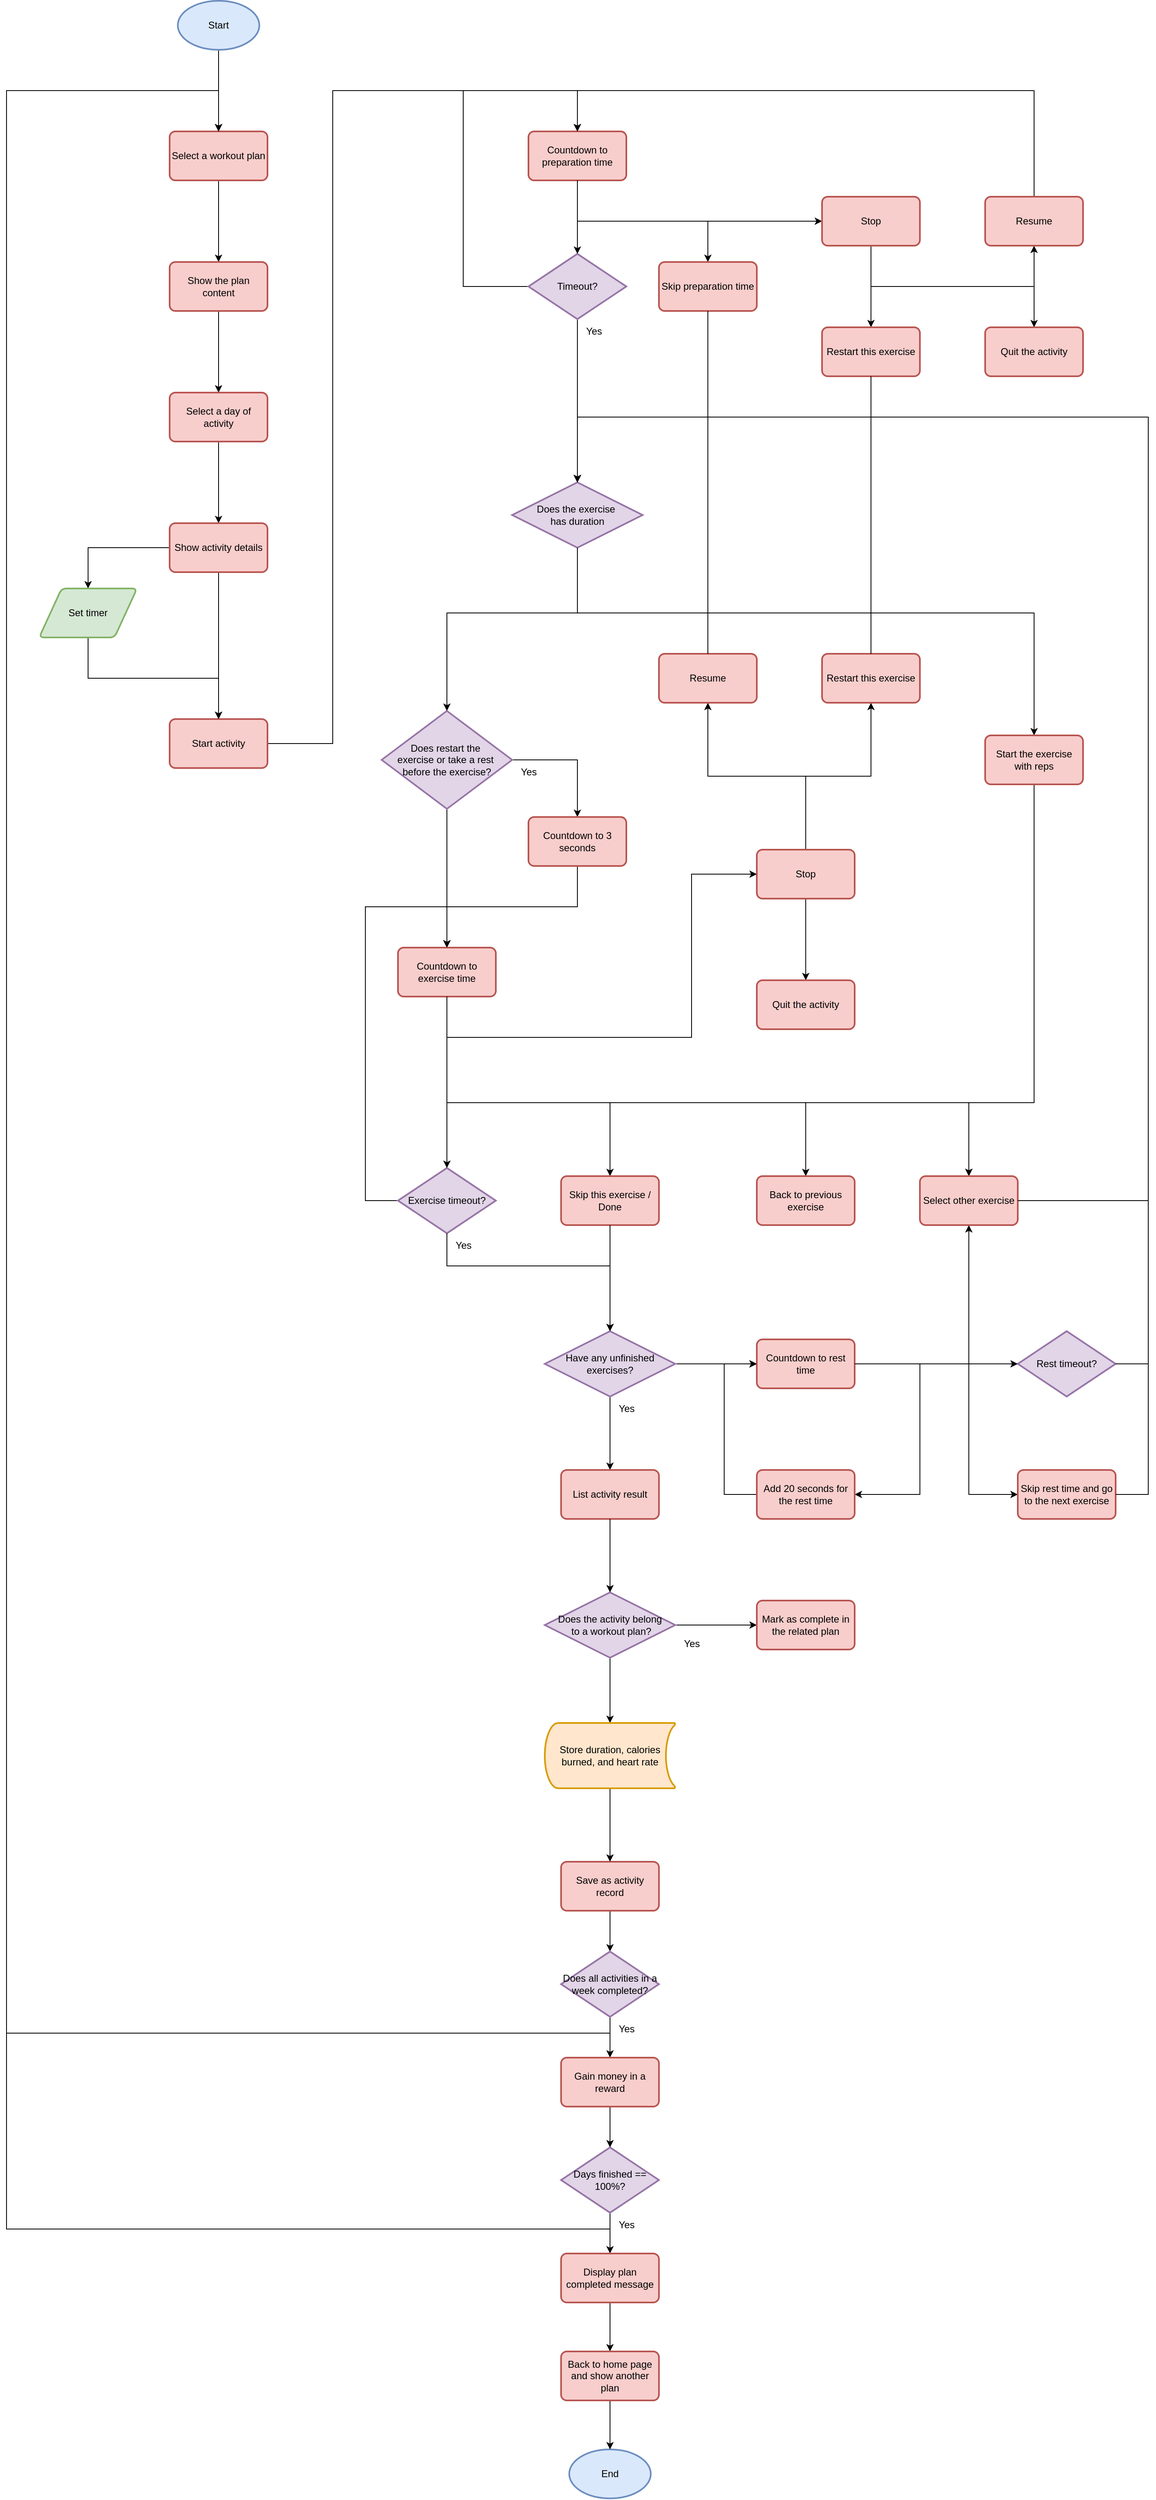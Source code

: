 <mxfile version="26.0.11">
  <diagram id="C5RBs43oDa-KdzZeNtuy" name="Page-1">
    <mxGraphModel dx="4849" dy="1514" grid="1" gridSize="10" guides="1" tooltips="1" connect="1" arrows="1" fold="1" page="0" pageScale="1" pageWidth="827" pageHeight="1169" math="0" shadow="0">
      <root>
        <mxCell id="WIyWlLk6GJQsqaUBKTNV-0" />
        <mxCell id="WIyWlLk6GJQsqaUBKTNV-1" parent="WIyWlLk6GJQsqaUBKTNV-0" />
        <mxCell id="zh9bbnJRR9H2DDXEDnUe-57" style="edgeStyle=orthogonalEdgeStyle;rounded=0;orthogonalLoop=1;jettySize=auto;html=1;entryX=0.5;entryY=0;entryDx=0;entryDy=0;" parent="WIyWlLk6GJQsqaUBKTNV-1" source="zh9bbnJRR9H2DDXEDnUe-1" target="zh9bbnJRR9H2DDXEDnUe-6" edge="1">
          <mxGeometry relative="1" as="geometry" />
        </mxCell>
        <mxCell id="zh9bbnJRR9H2DDXEDnUe-1" value="Start" style="strokeWidth=2;html=1;shape=mxgraph.flowchart.start_1;whiteSpace=wrap;fillColor=#dae8fc;strokeColor=#6c8ebf;" parent="WIyWlLk6GJQsqaUBKTNV-1" vertex="1">
          <mxGeometry x="-2270" y="-310" width="100" height="60" as="geometry" />
        </mxCell>
        <mxCell id="zh9bbnJRR9H2DDXEDnUe-58" style="edgeStyle=orthogonalEdgeStyle;rounded=0;orthogonalLoop=1;jettySize=auto;html=1;entryX=0.5;entryY=0;entryDx=0;entryDy=0;" parent="WIyWlLk6GJQsqaUBKTNV-1" source="zh9bbnJRR9H2DDXEDnUe-6" target="zh9bbnJRR9H2DDXEDnUe-7" edge="1">
          <mxGeometry relative="1" as="geometry" />
        </mxCell>
        <mxCell id="zh9bbnJRR9H2DDXEDnUe-6" value="Select a workout plan" style="rounded=1;whiteSpace=wrap;html=1;absoluteArcSize=1;arcSize=14;strokeWidth=2;fillColor=#f8cecc;strokeColor=#b85450;" parent="WIyWlLk6GJQsqaUBKTNV-1" vertex="1">
          <mxGeometry x="-2280" y="-150" width="120" height="60" as="geometry" />
        </mxCell>
        <mxCell id="zh9bbnJRR9H2DDXEDnUe-59" style="edgeStyle=orthogonalEdgeStyle;rounded=0;orthogonalLoop=1;jettySize=auto;html=1;entryX=0.5;entryY=0;entryDx=0;entryDy=0;" parent="WIyWlLk6GJQsqaUBKTNV-1" source="zh9bbnJRR9H2DDXEDnUe-7" target="zh9bbnJRR9H2DDXEDnUe-8" edge="1">
          <mxGeometry relative="1" as="geometry" />
        </mxCell>
        <mxCell id="zh9bbnJRR9H2DDXEDnUe-7" value="Show the plan content" style="rounded=1;whiteSpace=wrap;html=1;absoluteArcSize=1;arcSize=14;strokeWidth=2;fillColor=#f8cecc;strokeColor=#b85450;" parent="WIyWlLk6GJQsqaUBKTNV-1" vertex="1">
          <mxGeometry x="-2280" y="10" width="120" height="60" as="geometry" />
        </mxCell>
        <mxCell id="zh9bbnJRR9H2DDXEDnUe-60" style="edgeStyle=orthogonalEdgeStyle;rounded=0;orthogonalLoop=1;jettySize=auto;html=1;entryX=0.5;entryY=0;entryDx=0;entryDy=0;" parent="WIyWlLk6GJQsqaUBKTNV-1" source="zh9bbnJRR9H2DDXEDnUe-8" target="zh9bbnJRR9H2DDXEDnUe-12" edge="1">
          <mxGeometry relative="1" as="geometry" />
        </mxCell>
        <mxCell id="zh9bbnJRR9H2DDXEDnUe-8" value="Select a day of activity" style="rounded=1;whiteSpace=wrap;html=1;absoluteArcSize=1;arcSize=14;strokeWidth=2;fillColor=#f8cecc;strokeColor=#b85450;" parent="WIyWlLk6GJQsqaUBKTNV-1" vertex="1">
          <mxGeometry x="-2280" y="170" width="120" height="60" as="geometry" />
        </mxCell>
        <mxCell id="zh9bbnJRR9H2DDXEDnUe-63" style="edgeStyle=orthogonalEdgeStyle;rounded=0;orthogonalLoop=1;jettySize=auto;html=1;entryX=0.5;entryY=0;entryDx=0;entryDy=0;" parent="WIyWlLk6GJQsqaUBKTNV-1" source="zh9bbnJRR9H2DDXEDnUe-12" target="zh9bbnJRR9H2DDXEDnUe-15" edge="1">
          <mxGeometry relative="1" as="geometry" />
        </mxCell>
        <mxCell id="zh9bbnJRR9H2DDXEDnUe-64" style="edgeStyle=orthogonalEdgeStyle;rounded=0;orthogonalLoop=1;jettySize=auto;html=1;entryX=0.5;entryY=0;entryDx=0;entryDy=0;" parent="WIyWlLk6GJQsqaUBKTNV-1" source="zh9bbnJRR9H2DDXEDnUe-12" target="zh9bbnJRR9H2DDXEDnUe-17" edge="1">
          <mxGeometry relative="1" as="geometry" />
        </mxCell>
        <mxCell id="zh9bbnJRR9H2DDXEDnUe-12" value="Show activity details" style="rounded=1;whiteSpace=wrap;html=1;absoluteArcSize=1;arcSize=14;strokeWidth=2;fillColor=#f8cecc;strokeColor=#b85450;" parent="WIyWlLk6GJQsqaUBKTNV-1" vertex="1">
          <mxGeometry x="-2280" y="330" width="120" height="60" as="geometry" />
        </mxCell>
        <mxCell id="zh9bbnJRR9H2DDXEDnUe-125" style="edgeStyle=orthogonalEdgeStyle;rounded=0;orthogonalLoop=1;jettySize=auto;html=1;entryX=0.5;entryY=0;entryDx=0;entryDy=0;" parent="WIyWlLk6GJQsqaUBKTNV-1" source="zh9bbnJRR9H2DDXEDnUe-15" target="zh9bbnJRR9H2DDXEDnUe-16" edge="1">
          <mxGeometry relative="1" as="geometry">
            <Array as="points">
              <mxPoint x="-2080" y="600" />
              <mxPoint x="-2080" y="-200" />
              <mxPoint x="-1780" y="-200" />
            </Array>
          </mxGeometry>
        </mxCell>
        <mxCell id="zh9bbnJRR9H2DDXEDnUe-15" value="Start activity" style="rounded=1;whiteSpace=wrap;html=1;absoluteArcSize=1;arcSize=14;strokeWidth=2;fillColor=#f8cecc;strokeColor=#b85450;" parent="WIyWlLk6GJQsqaUBKTNV-1" vertex="1">
          <mxGeometry x="-2280" y="570" width="120" height="60" as="geometry" />
        </mxCell>
        <mxCell id="zh9bbnJRR9H2DDXEDnUe-50" style="edgeStyle=orthogonalEdgeStyle;rounded=0;orthogonalLoop=1;jettySize=auto;html=1;entryX=0.5;entryY=0;entryDx=0;entryDy=0;" parent="WIyWlLk6GJQsqaUBKTNV-1" source="zh9bbnJRR9H2DDXEDnUe-16" target="zh9bbnJRR9H2DDXEDnUe-21" edge="1">
          <mxGeometry relative="1" as="geometry">
            <Array as="points">
              <mxPoint x="-1780" y="-40" />
              <mxPoint x="-1620" y="-40" />
            </Array>
          </mxGeometry>
        </mxCell>
        <mxCell id="zh9bbnJRR9H2DDXEDnUe-119" style="edgeStyle=orthogonalEdgeStyle;rounded=0;orthogonalLoop=1;jettySize=auto;html=1;entryX=0;entryY=0.5;entryDx=0;entryDy=0;" parent="WIyWlLk6GJQsqaUBKTNV-1" source="zh9bbnJRR9H2DDXEDnUe-16" target="zh9bbnJRR9H2DDXEDnUe-115" edge="1">
          <mxGeometry relative="1" as="geometry">
            <Array as="points">
              <mxPoint x="-1780" y="-40" />
            </Array>
          </mxGeometry>
        </mxCell>
        <mxCell id="zh9bbnJRR9H2DDXEDnUe-16" value="Countdown to preparation time" style="rounded=1;whiteSpace=wrap;html=1;absoluteArcSize=1;arcSize=14;strokeWidth=2;fillColor=#f8cecc;strokeColor=#b85450;" parent="WIyWlLk6GJQsqaUBKTNV-1" vertex="1">
          <mxGeometry x="-1840" y="-150" width="120" height="60" as="geometry" />
        </mxCell>
        <mxCell id="zh9bbnJRR9H2DDXEDnUe-66" style="edgeStyle=orthogonalEdgeStyle;rounded=0;orthogonalLoop=1;jettySize=auto;html=1;entryX=0.5;entryY=0;entryDx=0;entryDy=0;" parent="WIyWlLk6GJQsqaUBKTNV-1" source="zh9bbnJRR9H2DDXEDnUe-17" target="zh9bbnJRR9H2DDXEDnUe-15" edge="1">
          <mxGeometry relative="1" as="geometry">
            <Array as="points">
              <mxPoint x="-2380" y="520" />
              <mxPoint x="-2220" y="520" />
            </Array>
          </mxGeometry>
        </mxCell>
        <mxCell id="zh9bbnJRR9H2DDXEDnUe-17" value="Set timer" style="shape=parallelogram;html=1;strokeWidth=2;perimeter=parallelogramPerimeter;whiteSpace=wrap;rounded=1;arcSize=12;size=0.23;fillColor=#d5e8d4;strokeColor=#82b366;" parent="WIyWlLk6GJQsqaUBKTNV-1" vertex="1">
          <mxGeometry x="-2440" y="410" width="120" height="60" as="geometry" />
        </mxCell>
        <mxCell id="zh9bbnJRR9H2DDXEDnUe-51" style="edgeStyle=orthogonalEdgeStyle;rounded=0;orthogonalLoop=1;jettySize=auto;html=1;entryX=0.5;entryY=0;entryDx=0;entryDy=0;entryPerimeter=0;" parent="WIyWlLk6GJQsqaUBKTNV-1" source="zh9bbnJRR9H2DDXEDnUe-18" target="zh9bbnJRR9H2DDXEDnUe-27" edge="1">
          <mxGeometry relative="1" as="geometry">
            <mxPoint x="-1780" y="170" as="targetPoint" />
          </mxGeometry>
        </mxCell>
        <mxCell id="zh9bbnJRR9H2DDXEDnUe-53" style="edgeStyle=orthogonalEdgeStyle;rounded=0;orthogonalLoop=1;jettySize=auto;html=1;entryX=0.5;entryY=0;entryDx=0;entryDy=0;" parent="WIyWlLk6GJQsqaUBKTNV-1" source="zh9bbnJRR9H2DDXEDnUe-18" target="zh9bbnJRR9H2DDXEDnUe-16" edge="1">
          <mxGeometry relative="1" as="geometry">
            <Array as="points">
              <mxPoint x="-1920" y="40" />
              <mxPoint x="-1920" y="-200" />
              <mxPoint x="-1780" y="-200" />
            </Array>
          </mxGeometry>
        </mxCell>
        <mxCell id="zh9bbnJRR9H2DDXEDnUe-18" value="Timeout?" style="strokeWidth=2;html=1;shape=mxgraph.flowchart.decision;whiteSpace=wrap;fillColor=#e1d5e7;strokeColor=#9673a6;" parent="WIyWlLk6GJQsqaUBKTNV-1" vertex="1">
          <mxGeometry x="-1840" width="120" height="80" as="geometry" />
        </mxCell>
        <mxCell id="zh9bbnJRR9H2DDXEDnUe-21" value="Skip preparation time" style="rounded=1;whiteSpace=wrap;html=1;absoluteArcSize=1;arcSize=14;strokeWidth=2;fillColor=#f8cecc;strokeColor=#b85450;" parent="WIyWlLk6GJQsqaUBKTNV-1" vertex="1">
          <mxGeometry x="-1680" y="10" width="120" height="60" as="geometry" />
        </mxCell>
        <mxCell id="zh9bbnJRR9H2DDXEDnUe-81" style="edgeStyle=orthogonalEdgeStyle;rounded=0;orthogonalLoop=1;jettySize=auto;html=1;entryX=0.5;entryY=0;entryDx=0;entryDy=0;" parent="WIyWlLk6GJQsqaUBKTNV-1" source="zh9bbnJRR9H2DDXEDnUe-23" target="zh9bbnJRR9H2DDXEDnUe-26" edge="1">
          <mxGeometry relative="1" as="geometry" />
        </mxCell>
        <mxCell id="zh9bbnJRR9H2DDXEDnUe-84" style="edgeStyle=orthogonalEdgeStyle;rounded=0;orthogonalLoop=1;jettySize=auto;html=1;entryX=0.5;entryY=1;entryDx=0;entryDy=0;" parent="WIyWlLk6GJQsqaUBKTNV-1" source="zh9bbnJRR9H2DDXEDnUe-23" target="zh9bbnJRR9H2DDXEDnUe-24" edge="1">
          <mxGeometry relative="1" as="geometry" />
        </mxCell>
        <mxCell id="zh9bbnJRR9H2DDXEDnUe-85" style="edgeStyle=orthogonalEdgeStyle;rounded=0;orthogonalLoop=1;jettySize=auto;html=1;entryX=0.5;entryY=1;entryDx=0;entryDy=0;" parent="WIyWlLk6GJQsqaUBKTNV-1" source="zh9bbnJRR9H2DDXEDnUe-23" target="zh9bbnJRR9H2DDXEDnUe-25" edge="1">
          <mxGeometry relative="1" as="geometry" />
        </mxCell>
        <mxCell id="zh9bbnJRR9H2DDXEDnUe-23" value="Stop" style="rounded=1;whiteSpace=wrap;html=1;absoluteArcSize=1;arcSize=14;strokeWidth=2;fillColor=#f8cecc;strokeColor=#b85450;" parent="WIyWlLk6GJQsqaUBKTNV-1" vertex="1">
          <mxGeometry x="-1560" y="730" width="120" height="60" as="geometry" />
        </mxCell>
        <mxCell id="zh9bbnJRR9H2DDXEDnUe-24" value="Resume" style="rounded=1;whiteSpace=wrap;html=1;absoluteArcSize=1;arcSize=14;strokeWidth=2;fillColor=#f8cecc;strokeColor=#b85450;" parent="WIyWlLk6GJQsqaUBKTNV-1" vertex="1">
          <mxGeometry x="-1680" y="490" width="120" height="60" as="geometry" />
        </mxCell>
        <mxCell id="zh9bbnJRR9H2DDXEDnUe-25" value="Restart this exercise" style="rounded=1;whiteSpace=wrap;html=1;absoluteArcSize=1;arcSize=14;strokeWidth=2;fillColor=#f8cecc;strokeColor=#b85450;" parent="WIyWlLk6GJQsqaUBKTNV-1" vertex="1">
          <mxGeometry x="-1480" y="490" width="120" height="60" as="geometry" />
        </mxCell>
        <mxCell id="zh9bbnJRR9H2DDXEDnUe-26" value="Quit the activity" style="rounded=1;whiteSpace=wrap;html=1;absoluteArcSize=1;arcSize=14;strokeWidth=2;fillColor=#f8cecc;strokeColor=#b85450;" parent="WIyWlLk6GJQsqaUBKTNV-1" vertex="1">
          <mxGeometry x="-1560" y="890" width="120" height="60" as="geometry" />
        </mxCell>
        <mxCell id="zh9bbnJRR9H2DDXEDnUe-86" style="edgeStyle=orthogonalEdgeStyle;rounded=0;orthogonalLoop=1;jettySize=auto;html=1;entryX=0.5;entryY=0;entryDx=0;entryDy=0;" parent="WIyWlLk6GJQsqaUBKTNV-1" source="zh9bbnJRR9H2DDXEDnUe-27" target="zh9bbnJRR9H2DDXEDnUe-48" edge="1">
          <mxGeometry relative="1" as="geometry">
            <Array as="points">
              <mxPoint x="-1780" y="440" />
              <mxPoint x="-1220" y="440" />
            </Array>
          </mxGeometry>
        </mxCell>
        <mxCell id="zh9bbnJRR9H2DDXEDnUe-27" value="Does the exercise&amp;nbsp;&lt;div&gt;has duration&lt;/div&gt;" style="strokeWidth=2;html=1;shape=mxgraph.flowchart.decision;whiteSpace=wrap;fillColor=#e1d5e7;strokeColor=#9673a6;" parent="WIyWlLk6GJQsqaUBKTNV-1" vertex="1">
          <mxGeometry x="-1860" y="280" width="160" height="80" as="geometry" />
        </mxCell>
        <mxCell id="zh9bbnJRR9H2DDXEDnUe-69" style="edgeStyle=orthogonalEdgeStyle;rounded=0;orthogonalLoop=1;jettySize=auto;html=1;entryX=0.5;entryY=0;entryDx=0;entryDy=0;" parent="WIyWlLk6GJQsqaUBKTNV-1" source="zh9bbnJRR9H2DDXEDnUe-29" target="zh9bbnJRR9H2DDXEDnUe-30" edge="1">
          <mxGeometry relative="1" as="geometry" />
        </mxCell>
        <mxCell id="zh9bbnJRR9H2DDXEDnUe-71" style="edgeStyle=orthogonalEdgeStyle;rounded=0;orthogonalLoop=1;jettySize=auto;html=1;entryX=0.5;entryY=0;entryDx=0;entryDy=0;" parent="WIyWlLk6GJQsqaUBKTNV-1" source="zh9bbnJRR9H2DDXEDnUe-29" target="zh9bbnJRR9H2DDXEDnUe-31" edge="1">
          <mxGeometry relative="1" as="geometry" />
        </mxCell>
        <mxCell id="zh9bbnJRR9H2DDXEDnUe-29" value="Does restart the&amp;nbsp;&lt;div&gt;exercise&amp;nbsp;&lt;span style=&quot;background-color: initial;&quot;&gt;or take a rest&amp;nbsp;&lt;/span&gt;&lt;div&gt;&lt;div&gt;before&amp;nbsp;&lt;span style=&quot;background-color: initial;&quot;&gt;the exercise?&lt;/span&gt;&lt;/div&gt;&lt;/div&gt;&lt;/div&gt;" style="strokeWidth=2;html=1;shape=mxgraph.flowchart.decision;whiteSpace=wrap;fillColor=#e1d5e7;strokeColor=#9673a6;" parent="WIyWlLk6GJQsqaUBKTNV-1" vertex="1">
          <mxGeometry x="-2020" y="560" width="160" height="120" as="geometry" />
        </mxCell>
        <mxCell id="zh9bbnJRR9H2DDXEDnUe-70" style="edgeStyle=orthogonalEdgeStyle;rounded=0;orthogonalLoop=1;jettySize=auto;html=1;entryX=0.5;entryY=0;entryDx=0;entryDy=0;" parent="WIyWlLk6GJQsqaUBKTNV-1" source="zh9bbnJRR9H2DDXEDnUe-30" target="zh9bbnJRR9H2DDXEDnUe-31" edge="1">
          <mxGeometry relative="1" as="geometry">
            <Array as="points">
              <mxPoint x="-1780" y="800" />
              <mxPoint x="-1940" y="800" />
            </Array>
          </mxGeometry>
        </mxCell>
        <mxCell id="zh9bbnJRR9H2DDXEDnUe-30" value="Countdown to 3 seconds" style="rounded=1;whiteSpace=wrap;html=1;absoluteArcSize=1;arcSize=14;strokeWidth=2;fillColor=#f8cecc;strokeColor=#b85450;" parent="WIyWlLk6GJQsqaUBKTNV-1" vertex="1">
          <mxGeometry x="-1840" y="690" width="120" height="60" as="geometry" />
        </mxCell>
        <mxCell id="zh9bbnJRR9H2DDXEDnUe-74" style="edgeStyle=orthogonalEdgeStyle;rounded=0;orthogonalLoop=1;jettySize=auto;html=1;entryX=0.5;entryY=0;entryDx=0;entryDy=0;" parent="WIyWlLk6GJQsqaUBKTNV-1" source="zh9bbnJRR9H2DDXEDnUe-31" target="zh9bbnJRR9H2DDXEDnUe-34" edge="1">
          <mxGeometry relative="1" as="geometry">
            <Array as="points">
              <mxPoint x="-1940" y="1040" />
              <mxPoint x="-1740" y="1040" />
            </Array>
          </mxGeometry>
        </mxCell>
        <mxCell id="zh9bbnJRR9H2DDXEDnUe-75" style="edgeStyle=orthogonalEdgeStyle;rounded=0;orthogonalLoop=1;jettySize=auto;html=1;entryX=0.5;entryY=0;entryDx=0;entryDy=0;" parent="WIyWlLk6GJQsqaUBKTNV-1" source="zh9bbnJRR9H2DDXEDnUe-31" target="zh9bbnJRR9H2DDXEDnUe-35" edge="1">
          <mxGeometry relative="1" as="geometry">
            <Array as="points">
              <mxPoint x="-1940" y="1040" />
              <mxPoint x="-1500" y="1040" />
            </Array>
          </mxGeometry>
        </mxCell>
        <mxCell id="zh9bbnJRR9H2DDXEDnUe-80" style="edgeStyle=orthogonalEdgeStyle;rounded=0;orthogonalLoop=1;jettySize=auto;html=1;entryX=0;entryY=0.5;entryDx=0;entryDy=0;" parent="WIyWlLk6GJQsqaUBKTNV-1" source="zh9bbnJRR9H2DDXEDnUe-31" target="zh9bbnJRR9H2DDXEDnUe-23" edge="1">
          <mxGeometry relative="1" as="geometry">
            <Array as="points">
              <mxPoint x="-1940" y="960" />
              <mxPoint x="-1640" y="960" />
              <mxPoint x="-1640" y="760" />
            </Array>
          </mxGeometry>
        </mxCell>
        <mxCell id="zh9bbnJRR9H2DDXEDnUe-88" style="edgeStyle=orthogonalEdgeStyle;rounded=0;orthogonalLoop=1;jettySize=auto;html=1;entryX=0.5;entryY=0;entryDx=0;entryDy=0;" parent="WIyWlLk6GJQsqaUBKTNV-1" source="zh9bbnJRR9H2DDXEDnUe-31" target="zh9bbnJRR9H2DDXEDnUe-87" edge="1">
          <mxGeometry relative="1" as="geometry">
            <Array as="points">
              <mxPoint x="-1940" y="1040" />
              <mxPoint x="-1300" y="1040" />
            </Array>
          </mxGeometry>
        </mxCell>
        <mxCell id="zh9bbnJRR9H2DDXEDnUe-31" value="Countdown to exercise time" style="rounded=1;whiteSpace=wrap;html=1;absoluteArcSize=1;arcSize=14;strokeWidth=2;fillColor=#f8cecc;strokeColor=#b85450;" parent="WIyWlLk6GJQsqaUBKTNV-1" vertex="1">
          <mxGeometry x="-2000" y="850" width="120" height="60" as="geometry" />
        </mxCell>
        <mxCell id="zh9bbnJRR9H2DDXEDnUe-76" style="edgeStyle=orthogonalEdgeStyle;rounded=0;orthogonalLoop=1;jettySize=auto;html=1;entryX=0.5;entryY=0;entryDx=0;entryDy=0;" parent="WIyWlLk6GJQsqaUBKTNV-1" source="zh9bbnJRR9H2DDXEDnUe-33" target="zh9bbnJRR9H2DDXEDnUe-31" edge="1">
          <mxGeometry relative="1" as="geometry">
            <Array as="points">
              <mxPoint x="-2040" y="1160" />
              <mxPoint x="-2040" y="800" />
              <mxPoint x="-1940" y="800" />
            </Array>
          </mxGeometry>
        </mxCell>
        <mxCell id="zh9bbnJRR9H2DDXEDnUe-33" value="Exercise timeout?" style="strokeWidth=2;html=1;shape=mxgraph.flowchart.decision;whiteSpace=wrap;fillColor=#e1d5e7;strokeColor=#9673a6;" parent="WIyWlLk6GJQsqaUBKTNV-1" vertex="1">
          <mxGeometry x="-2000" y="1120" width="120" height="80" as="geometry" />
        </mxCell>
        <mxCell id="zh9bbnJRR9H2DDXEDnUe-34" value="Skip this exercise / Done" style="rounded=1;whiteSpace=wrap;html=1;absoluteArcSize=1;arcSize=14;strokeWidth=2;fillColor=#f8cecc;strokeColor=#b85450;" parent="WIyWlLk6GJQsqaUBKTNV-1" vertex="1">
          <mxGeometry x="-1800" y="1130" width="120" height="60" as="geometry" />
        </mxCell>
        <mxCell id="zh9bbnJRR9H2DDXEDnUe-35" value="Back to previous exercise" style="rounded=1;whiteSpace=wrap;html=1;absoluteArcSize=1;arcSize=14;strokeWidth=2;fillColor=#f8cecc;strokeColor=#b85450;" parent="WIyWlLk6GJQsqaUBKTNV-1" vertex="1">
          <mxGeometry x="-1560" y="1130" width="120" height="60" as="geometry" />
        </mxCell>
        <mxCell id="zh9bbnJRR9H2DDXEDnUe-89" style="edgeStyle=orthogonalEdgeStyle;rounded=0;orthogonalLoop=1;jettySize=auto;html=1;entryX=0.5;entryY=0;entryDx=0;entryDy=0;" parent="WIyWlLk6GJQsqaUBKTNV-1" source="zh9bbnJRR9H2DDXEDnUe-36" target="zh9bbnJRR9H2DDXEDnUe-43" edge="1">
          <mxGeometry relative="1" as="geometry" />
        </mxCell>
        <mxCell id="zh9bbnJRR9H2DDXEDnUe-98" style="edgeStyle=orthogonalEdgeStyle;rounded=0;orthogonalLoop=1;jettySize=auto;html=1;entryX=0;entryY=0.5;entryDx=0;entryDy=0;" parent="WIyWlLk6GJQsqaUBKTNV-1" source="zh9bbnJRR9H2DDXEDnUe-36" target="zh9bbnJRR9H2DDXEDnUe-37" edge="1">
          <mxGeometry relative="1" as="geometry" />
        </mxCell>
        <mxCell id="zh9bbnJRR9H2DDXEDnUe-36" value="Have any&amp;nbsp;&lt;span style=&quot;background-color: initial;&quot;&gt;unfinished exercises?&lt;/span&gt;" style="strokeWidth=2;html=1;shape=mxgraph.flowchart.decision;whiteSpace=wrap;fillColor=#e1d5e7;strokeColor=#9673a6;" parent="WIyWlLk6GJQsqaUBKTNV-1" vertex="1">
          <mxGeometry x="-1820" y="1320" width="160" height="80" as="geometry" />
        </mxCell>
        <mxCell id="zh9bbnJRR9H2DDXEDnUe-99" style="edgeStyle=orthogonalEdgeStyle;rounded=0;orthogonalLoop=1;jettySize=auto;html=1;entryX=1;entryY=0.5;entryDx=0;entryDy=0;" parent="WIyWlLk6GJQsqaUBKTNV-1" source="zh9bbnJRR9H2DDXEDnUe-37" target="zh9bbnJRR9H2DDXEDnUe-41" edge="1">
          <mxGeometry relative="1" as="geometry">
            <Array as="points">
              <mxPoint x="-1360" y="1360" />
              <mxPoint x="-1360" y="1520" />
            </Array>
          </mxGeometry>
        </mxCell>
        <mxCell id="zh9bbnJRR9H2DDXEDnUe-101" style="edgeStyle=orthogonalEdgeStyle;rounded=0;orthogonalLoop=1;jettySize=auto;html=1;entryX=0.5;entryY=1;entryDx=0;entryDy=0;" parent="WIyWlLk6GJQsqaUBKTNV-1" source="zh9bbnJRR9H2DDXEDnUe-37" target="zh9bbnJRR9H2DDXEDnUe-87" edge="1">
          <mxGeometry relative="1" as="geometry" />
        </mxCell>
        <mxCell id="zh9bbnJRR9H2DDXEDnUe-103" style="edgeStyle=orthogonalEdgeStyle;rounded=0;orthogonalLoop=1;jettySize=auto;html=1;entryX=0;entryY=0.5;entryDx=0;entryDy=0;" parent="WIyWlLk6GJQsqaUBKTNV-1" source="zh9bbnJRR9H2DDXEDnUe-37" target="zh9bbnJRR9H2DDXEDnUe-40" edge="1">
          <mxGeometry relative="1" as="geometry">
            <Array as="points">
              <mxPoint x="-1300" y="1360" />
              <mxPoint x="-1300" y="1520" />
            </Array>
          </mxGeometry>
        </mxCell>
        <mxCell id="zh9bbnJRR9H2DDXEDnUe-37" value="Countdown to rest time" style="rounded=1;whiteSpace=wrap;html=1;absoluteArcSize=1;arcSize=14;strokeWidth=2;fillColor=#f8cecc;strokeColor=#b85450;" parent="WIyWlLk6GJQsqaUBKTNV-1" vertex="1">
          <mxGeometry x="-1560" y="1330" width="120" height="60" as="geometry" />
        </mxCell>
        <mxCell id="zh9bbnJRR9H2DDXEDnUe-39" value="Rest timeout?" style="strokeWidth=2;html=1;shape=mxgraph.flowchart.decision;whiteSpace=wrap;fillColor=#e1d5e7;strokeColor=#9673a6;" parent="WIyWlLk6GJQsqaUBKTNV-1" vertex="1">
          <mxGeometry x="-1240" y="1320" width="120" height="80" as="geometry" />
        </mxCell>
        <mxCell id="zh9bbnJRR9H2DDXEDnUe-40" value="Skip rest time and go to the next exercise" style="rounded=1;whiteSpace=wrap;html=1;absoluteArcSize=1;arcSize=14;strokeWidth=2;fillColor=#f8cecc;strokeColor=#b85450;" parent="WIyWlLk6GJQsqaUBKTNV-1" vertex="1">
          <mxGeometry x="-1240" y="1490" width="120" height="60" as="geometry" />
        </mxCell>
        <mxCell id="zh9bbnJRR9H2DDXEDnUe-100" style="edgeStyle=orthogonalEdgeStyle;rounded=0;orthogonalLoop=1;jettySize=auto;html=1;entryX=0;entryY=0.5;entryDx=0;entryDy=0;" parent="WIyWlLk6GJQsqaUBKTNV-1" source="zh9bbnJRR9H2DDXEDnUe-41" target="zh9bbnJRR9H2DDXEDnUe-37" edge="1">
          <mxGeometry relative="1" as="geometry">
            <Array as="points">
              <mxPoint x="-1600" y="1520" />
              <mxPoint x="-1600" y="1360" />
            </Array>
          </mxGeometry>
        </mxCell>
        <mxCell id="zh9bbnJRR9H2DDXEDnUe-41" value="Add 20 seconds for the rest time" style="rounded=1;whiteSpace=wrap;html=1;absoluteArcSize=1;arcSize=14;strokeWidth=2;fillColor=#f8cecc;strokeColor=#b85450;" parent="WIyWlLk6GJQsqaUBKTNV-1" vertex="1">
          <mxGeometry x="-1560" y="1490" width="120" height="60" as="geometry" />
        </mxCell>
        <mxCell id="zh9bbnJRR9H2DDXEDnUe-43" value="List activity result" style="rounded=1;whiteSpace=wrap;html=1;absoluteArcSize=1;arcSize=14;strokeWidth=2;fillColor=#f8cecc;strokeColor=#b85450;" parent="WIyWlLk6GJQsqaUBKTNV-1" vertex="1">
          <mxGeometry x="-1800" y="1490" width="120" height="60" as="geometry" />
        </mxCell>
        <mxCell id="zoKr48LgrJcbPOP_1ewx-5" value="" style="edgeStyle=orthogonalEdgeStyle;rounded=0;orthogonalLoop=1;jettySize=auto;html=1;" edge="1" parent="WIyWlLk6GJQsqaUBKTNV-1" source="zh9bbnJRR9H2DDXEDnUe-44" target="zoKr48LgrJcbPOP_1ewx-4">
          <mxGeometry relative="1" as="geometry" />
        </mxCell>
        <mxCell id="zh9bbnJRR9H2DDXEDnUe-44" value="Save as activity record" style="rounded=1;whiteSpace=wrap;html=1;absoluteArcSize=1;arcSize=14;strokeWidth=2;fillColor=#f8cecc;strokeColor=#b85450;" parent="WIyWlLk6GJQsqaUBKTNV-1" vertex="1">
          <mxGeometry x="-1800" y="1970" width="120" height="60" as="geometry" />
        </mxCell>
        <mxCell id="zh9bbnJRR9H2DDXEDnUe-92" style="edgeStyle=orthogonalEdgeStyle;rounded=0;orthogonalLoop=1;jettySize=auto;html=1;entryX=0.5;entryY=0;entryDx=0;entryDy=0;" parent="WIyWlLk6GJQsqaUBKTNV-1" source="zh9bbnJRR9H2DDXEDnUe-48" target="zh9bbnJRR9H2DDXEDnUe-87" edge="1">
          <mxGeometry relative="1" as="geometry">
            <Array as="points">
              <mxPoint x="-1220" y="1040" />
              <mxPoint x="-1300" y="1040" />
            </Array>
          </mxGeometry>
        </mxCell>
        <mxCell id="zh9bbnJRR9H2DDXEDnUe-48" value="Start the exercise with reps" style="rounded=1;whiteSpace=wrap;html=1;absoluteArcSize=1;arcSize=14;strokeWidth=2;fillColor=#f8cecc;strokeColor=#b85450;" parent="WIyWlLk6GJQsqaUBKTNV-1" vertex="1">
          <mxGeometry x="-1280" y="590" width="120" height="60" as="geometry" />
        </mxCell>
        <mxCell id="zh9bbnJRR9H2DDXEDnUe-49" style="edgeStyle=orthogonalEdgeStyle;rounded=0;orthogonalLoop=1;jettySize=auto;html=1;entryX=0.5;entryY=0;entryDx=0;entryDy=0;entryPerimeter=0;" parent="WIyWlLk6GJQsqaUBKTNV-1" source="zh9bbnJRR9H2DDXEDnUe-16" target="zh9bbnJRR9H2DDXEDnUe-18" edge="1">
          <mxGeometry relative="1" as="geometry" />
        </mxCell>
        <mxCell id="zh9bbnJRR9H2DDXEDnUe-54" value="Yes" style="text;html=1;align=center;verticalAlign=middle;resizable=0;points=[];autosize=1;strokeColor=none;fillColor=none;" parent="WIyWlLk6GJQsqaUBKTNV-1" vertex="1">
          <mxGeometry x="-1780" y="80" width="40" height="30" as="geometry" />
        </mxCell>
        <mxCell id="zh9bbnJRR9H2DDXEDnUe-56" style="edgeStyle=orthogonalEdgeStyle;rounded=0;orthogonalLoop=1;jettySize=auto;html=1;entryX=0.5;entryY=0;entryDx=0;entryDy=0;entryPerimeter=0;" parent="WIyWlLk6GJQsqaUBKTNV-1" source="zh9bbnJRR9H2DDXEDnUe-21" target="zh9bbnJRR9H2DDXEDnUe-27" edge="1">
          <mxGeometry relative="1" as="geometry">
            <Array as="points">
              <mxPoint x="-1620" y="200" />
              <mxPoint x="-1780" y="200" />
            </Array>
          </mxGeometry>
        </mxCell>
        <mxCell id="zh9bbnJRR9H2DDXEDnUe-67" style="edgeStyle=orthogonalEdgeStyle;rounded=0;orthogonalLoop=1;jettySize=auto;html=1;entryX=0.5;entryY=0;entryDx=0;entryDy=0;entryPerimeter=0;exitX=0.5;exitY=1;exitDx=0;exitDy=0;exitPerimeter=0;" parent="WIyWlLk6GJQsqaUBKTNV-1" source="zh9bbnJRR9H2DDXEDnUe-27" target="zh9bbnJRR9H2DDXEDnUe-29" edge="1">
          <mxGeometry relative="1" as="geometry">
            <Array as="points">
              <mxPoint x="-1780" y="440" />
              <mxPoint x="-1940" y="440" />
            </Array>
          </mxGeometry>
        </mxCell>
        <mxCell id="zh9bbnJRR9H2DDXEDnUe-72" value="Yes" style="text;html=1;align=center;verticalAlign=middle;resizable=0;points=[];autosize=1;strokeColor=none;fillColor=none;" parent="WIyWlLk6GJQsqaUBKTNV-1" vertex="1">
          <mxGeometry x="-1860" y="620" width="40" height="30" as="geometry" />
        </mxCell>
        <mxCell id="zh9bbnJRR9H2DDXEDnUe-73" style="edgeStyle=orthogonalEdgeStyle;rounded=0;orthogonalLoop=1;jettySize=auto;html=1;entryX=0.5;entryY=0;entryDx=0;entryDy=0;entryPerimeter=0;" parent="WIyWlLk6GJQsqaUBKTNV-1" source="zh9bbnJRR9H2DDXEDnUe-31" target="zh9bbnJRR9H2DDXEDnUe-33" edge="1">
          <mxGeometry relative="1" as="geometry" />
        </mxCell>
        <mxCell id="zh9bbnJRR9H2DDXEDnUe-77" style="edgeStyle=orthogonalEdgeStyle;rounded=0;orthogonalLoop=1;jettySize=auto;html=1;entryX=0.5;entryY=0;entryDx=0;entryDy=0;entryPerimeter=0;" parent="WIyWlLk6GJQsqaUBKTNV-1" source="zh9bbnJRR9H2DDXEDnUe-33" target="zh9bbnJRR9H2DDXEDnUe-36" edge="1">
          <mxGeometry relative="1" as="geometry">
            <Array as="points">
              <mxPoint x="-1940" y="1240" />
              <mxPoint x="-1740" y="1240" />
            </Array>
          </mxGeometry>
        </mxCell>
        <mxCell id="zh9bbnJRR9H2DDXEDnUe-78" value="Yes" style="text;html=1;align=center;verticalAlign=middle;resizable=0;points=[];autosize=1;strokeColor=none;fillColor=none;" parent="WIyWlLk6GJQsqaUBKTNV-1" vertex="1">
          <mxGeometry x="-1940" y="1200" width="40" height="30" as="geometry" />
        </mxCell>
        <mxCell id="zh9bbnJRR9H2DDXEDnUe-79" style="edgeStyle=orthogonalEdgeStyle;rounded=0;orthogonalLoop=1;jettySize=auto;html=1;entryX=0.5;entryY=0;entryDx=0;entryDy=0;entryPerimeter=0;" parent="WIyWlLk6GJQsqaUBKTNV-1" source="zh9bbnJRR9H2DDXEDnUe-34" target="zh9bbnJRR9H2DDXEDnUe-36" edge="1">
          <mxGeometry relative="1" as="geometry" />
        </mxCell>
        <mxCell id="zh9bbnJRR9H2DDXEDnUe-82" style="edgeStyle=orthogonalEdgeStyle;rounded=0;orthogonalLoop=1;jettySize=auto;html=1;entryX=0.5;entryY=0;entryDx=0;entryDy=0;entryPerimeter=0;exitX=0.5;exitY=0;exitDx=0;exitDy=0;" parent="WIyWlLk6GJQsqaUBKTNV-1" source="zh9bbnJRR9H2DDXEDnUe-24" target="zh9bbnJRR9H2DDXEDnUe-27" edge="1">
          <mxGeometry relative="1" as="geometry">
            <Array as="points">
              <mxPoint x="-1620" y="200" />
              <mxPoint x="-1780" y="200" />
            </Array>
          </mxGeometry>
        </mxCell>
        <mxCell id="zh9bbnJRR9H2DDXEDnUe-83" style="edgeStyle=orthogonalEdgeStyle;rounded=0;orthogonalLoop=1;jettySize=auto;html=1;entryX=0.5;entryY=0;entryDx=0;entryDy=0;entryPerimeter=0;" parent="WIyWlLk6GJQsqaUBKTNV-1" source="zh9bbnJRR9H2DDXEDnUe-25" target="zh9bbnJRR9H2DDXEDnUe-27" edge="1">
          <mxGeometry relative="1" as="geometry">
            <Array as="points">
              <mxPoint x="-1420" y="200" />
              <mxPoint x="-1780" y="200" />
            </Array>
          </mxGeometry>
        </mxCell>
        <mxCell id="zh9bbnJRR9H2DDXEDnUe-87" value="Select other exercise" style="rounded=1;whiteSpace=wrap;html=1;absoluteArcSize=1;arcSize=14;strokeWidth=2;fillColor=#f8cecc;strokeColor=#b85450;" parent="WIyWlLk6GJQsqaUBKTNV-1" vertex="1">
          <mxGeometry x="-1360" y="1130" width="120" height="60" as="geometry" />
        </mxCell>
        <mxCell id="zh9bbnJRR9H2DDXEDnUe-90" value="Yes" style="text;html=1;align=center;verticalAlign=middle;resizable=0;points=[];autosize=1;strokeColor=none;fillColor=none;" parent="WIyWlLk6GJQsqaUBKTNV-1" vertex="1">
          <mxGeometry x="-1740" y="1400" width="40" height="30" as="geometry" />
        </mxCell>
        <mxCell id="zh9bbnJRR9H2DDXEDnUe-102" style="edgeStyle=orthogonalEdgeStyle;rounded=0;orthogonalLoop=1;jettySize=auto;html=1;entryX=0;entryY=0.5;entryDx=0;entryDy=0;entryPerimeter=0;" parent="WIyWlLk6GJQsqaUBKTNV-1" source="zh9bbnJRR9H2DDXEDnUe-37" target="zh9bbnJRR9H2DDXEDnUe-39" edge="1">
          <mxGeometry relative="1" as="geometry" />
        </mxCell>
        <mxCell id="zh9bbnJRR9H2DDXEDnUe-104" style="edgeStyle=orthogonalEdgeStyle;rounded=0;orthogonalLoop=1;jettySize=auto;html=1;entryX=0.5;entryY=0;entryDx=0;entryDy=0;entryPerimeter=0;exitX=1;exitY=0.5;exitDx=0;exitDy=0;exitPerimeter=0;" parent="WIyWlLk6GJQsqaUBKTNV-1" source="zh9bbnJRR9H2DDXEDnUe-39" target="zh9bbnJRR9H2DDXEDnUe-27" edge="1">
          <mxGeometry relative="1" as="geometry">
            <Array as="points">
              <mxPoint x="-1080" y="1360" />
              <mxPoint x="-1080" y="200" />
              <mxPoint x="-1780" y="200" />
            </Array>
          </mxGeometry>
        </mxCell>
        <mxCell id="zh9bbnJRR9H2DDXEDnUe-105" style="edgeStyle=orthogonalEdgeStyle;rounded=0;orthogonalLoop=1;jettySize=auto;html=1;entryX=0.5;entryY=0;entryDx=0;entryDy=0;entryPerimeter=0;" parent="WIyWlLk6GJQsqaUBKTNV-1" source="zh9bbnJRR9H2DDXEDnUe-40" target="zh9bbnJRR9H2DDXEDnUe-27" edge="1">
          <mxGeometry relative="1" as="geometry">
            <Array as="points">
              <mxPoint x="-1080" y="1520" />
              <mxPoint x="-1080" y="200" />
              <mxPoint x="-1780" y="200" />
            </Array>
          </mxGeometry>
        </mxCell>
        <mxCell id="zh9bbnJRR9H2DDXEDnUe-106" style="edgeStyle=orthogonalEdgeStyle;rounded=0;orthogonalLoop=1;jettySize=auto;html=1;entryX=0.5;entryY=0;entryDx=0;entryDy=0;entryPerimeter=0;" parent="WIyWlLk6GJQsqaUBKTNV-1" source="zh9bbnJRR9H2DDXEDnUe-87" target="zh9bbnJRR9H2DDXEDnUe-27" edge="1">
          <mxGeometry relative="1" as="geometry">
            <Array as="points">
              <mxPoint x="-1080" y="1160" />
              <mxPoint x="-1080" y="200" />
              <mxPoint x="-1780" y="200" />
            </Array>
          </mxGeometry>
        </mxCell>
        <mxCell id="zh9bbnJRR9H2DDXEDnUe-111" style="edgeStyle=orthogonalEdgeStyle;rounded=0;orthogonalLoop=1;jettySize=auto;html=1;entryX=0;entryY=0.5;entryDx=0;entryDy=0;" parent="WIyWlLk6GJQsqaUBKTNV-1" source="zh9bbnJRR9H2DDXEDnUe-108" target="zh9bbnJRR9H2DDXEDnUe-109" edge="1">
          <mxGeometry relative="1" as="geometry" />
        </mxCell>
        <mxCell id="h-e-eT71iVXlzsACPXSz-4" value="" style="edgeStyle=orthogonalEdgeStyle;rounded=0;orthogonalLoop=1;jettySize=auto;html=1;" parent="WIyWlLk6GJQsqaUBKTNV-1" source="zh9bbnJRR9H2DDXEDnUe-108" target="h-e-eT71iVXlzsACPXSz-3" edge="1">
          <mxGeometry relative="1" as="geometry" />
        </mxCell>
        <mxCell id="zh9bbnJRR9H2DDXEDnUe-108" value="Does the activity&amp;nbsp;&lt;span style=&quot;background-color: initial;&quot;&gt;belong&lt;/span&gt;&lt;div&gt;&lt;span style=&quot;background-color: initial;&quot;&gt;&amp;nbsp;to a workout plan?&lt;/span&gt;&lt;/div&gt;" style="strokeWidth=2;html=1;shape=mxgraph.flowchart.decision;whiteSpace=wrap;fillColor=#e1d5e7;strokeColor=#9673a6;" parent="WIyWlLk6GJQsqaUBKTNV-1" vertex="1">
          <mxGeometry x="-1820" y="1640" width="160" height="80" as="geometry" />
        </mxCell>
        <mxCell id="zh9bbnJRR9H2DDXEDnUe-109" value="Mark as complete in the related plan" style="rounded=1;whiteSpace=wrap;html=1;absoluteArcSize=1;arcSize=14;strokeWidth=2;fillColor=#f8cecc;strokeColor=#b85450;" parent="WIyWlLk6GJQsqaUBKTNV-1" vertex="1">
          <mxGeometry x="-1560" y="1650" width="120" height="60" as="geometry" />
        </mxCell>
        <mxCell id="zh9bbnJRR9H2DDXEDnUe-110" style="edgeStyle=orthogonalEdgeStyle;rounded=0;orthogonalLoop=1;jettySize=auto;html=1;entryX=0.5;entryY=0;entryDx=0;entryDy=0;entryPerimeter=0;" parent="WIyWlLk6GJQsqaUBKTNV-1" source="zh9bbnJRR9H2DDXEDnUe-43" target="zh9bbnJRR9H2DDXEDnUe-108" edge="1">
          <mxGeometry relative="1" as="geometry" />
        </mxCell>
        <mxCell id="zh9bbnJRR9H2DDXEDnUe-112" value="Yes" style="text;html=1;align=center;verticalAlign=middle;resizable=0;points=[];autosize=1;strokeColor=none;fillColor=none;" parent="WIyWlLk6GJQsqaUBKTNV-1" vertex="1">
          <mxGeometry x="-1660" y="1688" width="40" height="30" as="geometry" />
        </mxCell>
        <mxCell id="zh9bbnJRR9H2DDXEDnUe-120" style="edgeStyle=orthogonalEdgeStyle;rounded=0;orthogonalLoop=1;jettySize=auto;html=1;entryX=0.5;entryY=0;entryDx=0;entryDy=0;" parent="WIyWlLk6GJQsqaUBKTNV-1" source="zh9bbnJRR9H2DDXEDnUe-115" target="zh9bbnJRR9H2DDXEDnUe-117" edge="1">
          <mxGeometry relative="1" as="geometry" />
        </mxCell>
        <mxCell id="zh9bbnJRR9H2DDXEDnUe-122" style="edgeStyle=orthogonalEdgeStyle;rounded=0;orthogonalLoop=1;jettySize=auto;html=1;entryX=0.5;entryY=0;entryDx=0;entryDy=0;" parent="WIyWlLk6GJQsqaUBKTNV-1" source="zh9bbnJRR9H2DDXEDnUe-115" target="zh9bbnJRR9H2DDXEDnUe-118" edge="1">
          <mxGeometry relative="1" as="geometry">
            <Array as="points">
              <mxPoint x="-1420" y="40" />
              <mxPoint x="-1220" y="40" />
            </Array>
          </mxGeometry>
        </mxCell>
        <mxCell id="zh9bbnJRR9H2DDXEDnUe-123" style="edgeStyle=orthogonalEdgeStyle;rounded=0;orthogonalLoop=1;jettySize=auto;html=1;entryX=0.5;entryY=1;entryDx=0;entryDy=0;" parent="WIyWlLk6GJQsqaUBKTNV-1" source="zh9bbnJRR9H2DDXEDnUe-115" target="zh9bbnJRR9H2DDXEDnUe-116" edge="1">
          <mxGeometry relative="1" as="geometry">
            <Array as="points">
              <mxPoint x="-1420" y="40" />
              <mxPoint x="-1220" y="40" />
            </Array>
          </mxGeometry>
        </mxCell>
        <mxCell id="zh9bbnJRR9H2DDXEDnUe-115" value="Stop" style="rounded=1;whiteSpace=wrap;html=1;absoluteArcSize=1;arcSize=14;strokeWidth=2;fillColor=#f8cecc;strokeColor=#b85450;" parent="WIyWlLk6GJQsqaUBKTNV-1" vertex="1">
          <mxGeometry x="-1480" y="-70" width="120" height="60" as="geometry" />
        </mxCell>
        <mxCell id="zh9bbnJRR9H2DDXEDnUe-124" style="edgeStyle=orthogonalEdgeStyle;rounded=0;orthogonalLoop=1;jettySize=auto;html=1;entryX=0.5;entryY=0;entryDx=0;entryDy=0;" parent="WIyWlLk6GJQsqaUBKTNV-1" source="zh9bbnJRR9H2DDXEDnUe-116" target="zh9bbnJRR9H2DDXEDnUe-16" edge="1">
          <mxGeometry relative="1" as="geometry">
            <Array as="points">
              <mxPoint x="-1220" y="-200" />
              <mxPoint x="-1780" y="-200" />
            </Array>
          </mxGeometry>
        </mxCell>
        <mxCell id="zh9bbnJRR9H2DDXEDnUe-116" value="Resume" style="rounded=1;whiteSpace=wrap;html=1;absoluteArcSize=1;arcSize=14;strokeWidth=2;fillColor=#f8cecc;strokeColor=#b85450;" parent="WIyWlLk6GJQsqaUBKTNV-1" vertex="1">
          <mxGeometry x="-1280" y="-70" width="120" height="60" as="geometry" />
        </mxCell>
        <mxCell id="zh9bbnJRR9H2DDXEDnUe-117" value="Restart this exercise" style="rounded=1;whiteSpace=wrap;html=1;absoluteArcSize=1;arcSize=14;strokeWidth=2;fillColor=#f8cecc;strokeColor=#b85450;" parent="WIyWlLk6GJQsqaUBKTNV-1" vertex="1">
          <mxGeometry x="-1480" y="90" width="120" height="60" as="geometry" />
        </mxCell>
        <mxCell id="zh9bbnJRR9H2DDXEDnUe-118" value="Quit the activity" style="rounded=1;whiteSpace=wrap;html=1;absoluteArcSize=1;arcSize=14;strokeWidth=2;fillColor=#f8cecc;strokeColor=#b85450;" parent="WIyWlLk6GJQsqaUBKTNV-1" vertex="1">
          <mxGeometry x="-1280" y="90" width="120" height="60" as="geometry" />
        </mxCell>
        <mxCell id="zh9bbnJRR9H2DDXEDnUe-121" style="edgeStyle=orthogonalEdgeStyle;rounded=0;orthogonalLoop=1;jettySize=auto;html=1;entryX=0.5;entryY=0;entryDx=0;entryDy=0;entryPerimeter=0;" parent="WIyWlLk6GJQsqaUBKTNV-1" source="zh9bbnJRR9H2DDXEDnUe-117" target="zh9bbnJRR9H2DDXEDnUe-27" edge="1">
          <mxGeometry relative="1" as="geometry">
            <Array as="points">
              <mxPoint x="-1420" y="200" />
              <mxPoint x="-1780" y="200" />
            </Array>
          </mxGeometry>
        </mxCell>
        <mxCell id="MbzBuFXGt3u_Pb7-nrwH-0" value="End" style="strokeWidth=2;html=1;shape=mxgraph.flowchart.start_1;whiteSpace=wrap;fillColor=#dae8fc;strokeColor=#6c8ebf;" parent="WIyWlLk6GJQsqaUBKTNV-1" vertex="1">
          <mxGeometry x="-1790" y="2690" width="100" height="60" as="geometry" />
        </mxCell>
        <mxCell id="h-e-eT71iVXlzsACPXSz-5" value="" style="edgeStyle=orthogonalEdgeStyle;rounded=0;orthogonalLoop=1;jettySize=auto;html=1;" parent="WIyWlLk6GJQsqaUBKTNV-1" source="h-e-eT71iVXlzsACPXSz-3" target="zh9bbnJRR9H2DDXEDnUe-44" edge="1">
          <mxGeometry relative="1" as="geometry" />
        </mxCell>
        <mxCell id="h-e-eT71iVXlzsACPXSz-3" value="Store duration, calories burned, and heart rate" style="strokeWidth=2;html=1;shape=mxgraph.flowchart.stored_data;whiteSpace=wrap;fillColor=#ffe6cc;strokeColor=#d79b00;" parent="WIyWlLk6GJQsqaUBKTNV-1" vertex="1">
          <mxGeometry x="-1820" y="1800" width="160" height="80" as="geometry" />
        </mxCell>
        <mxCell id="zoKr48LgrJcbPOP_1ewx-9" value="" style="edgeStyle=orthogonalEdgeStyle;rounded=0;orthogonalLoop=1;jettySize=auto;html=1;" edge="1" parent="WIyWlLk6GJQsqaUBKTNV-1" source="zoKr48LgrJcbPOP_1ewx-0" target="zoKr48LgrJcbPOP_1ewx-3">
          <mxGeometry relative="1" as="geometry" />
        </mxCell>
        <mxCell id="zoKr48LgrJcbPOP_1ewx-16" style="edgeStyle=orthogonalEdgeStyle;rounded=0;orthogonalLoop=1;jettySize=auto;html=1;entryX=0.5;entryY=0;entryDx=0;entryDy=0;" edge="1" parent="WIyWlLk6GJQsqaUBKTNV-1" source="zoKr48LgrJcbPOP_1ewx-0" target="zh9bbnJRR9H2DDXEDnUe-6">
          <mxGeometry relative="1" as="geometry">
            <Array as="points">
              <mxPoint x="-1740" y="2420" />
              <mxPoint x="-2480" y="2420" />
              <mxPoint x="-2480" y="-200" />
              <mxPoint x="-2220" y="-200" />
            </Array>
          </mxGeometry>
        </mxCell>
        <mxCell id="zoKr48LgrJcbPOP_1ewx-0" value="Days finished == 100%?" style="strokeWidth=2;html=1;shape=mxgraph.flowchart.decision;whiteSpace=wrap;fillColor=#e1d5e7;strokeColor=#9673a6;" vertex="1" parent="WIyWlLk6GJQsqaUBKTNV-1">
          <mxGeometry x="-1800" y="2320" width="120" height="80" as="geometry" />
        </mxCell>
        <mxCell id="zoKr48LgrJcbPOP_1ewx-11" value="" style="edgeStyle=orthogonalEdgeStyle;rounded=0;orthogonalLoop=1;jettySize=auto;html=1;" edge="1" parent="WIyWlLk6GJQsqaUBKTNV-1" source="zoKr48LgrJcbPOP_1ewx-3" target="zoKr48LgrJcbPOP_1ewx-10">
          <mxGeometry relative="1" as="geometry" />
        </mxCell>
        <mxCell id="zoKr48LgrJcbPOP_1ewx-3" value="Display plan completed message" style="rounded=1;whiteSpace=wrap;html=1;absoluteArcSize=1;arcSize=14;strokeWidth=2;fillColor=#f8cecc;strokeColor=#b85450;" vertex="1" parent="WIyWlLk6GJQsqaUBKTNV-1">
          <mxGeometry x="-1800" y="2450" width="120" height="60" as="geometry" />
        </mxCell>
        <mxCell id="zoKr48LgrJcbPOP_1ewx-7" value="" style="edgeStyle=orthogonalEdgeStyle;rounded=0;orthogonalLoop=1;jettySize=auto;html=1;" edge="1" parent="WIyWlLk6GJQsqaUBKTNV-1" source="zoKr48LgrJcbPOP_1ewx-4" target="zoKr48LgrJcbPOP_1ewx-6">
          <mxGeometry relative="1" as="geometry" />
        </mxCell>
        <mxCell id="zoKr48LgrJcbPOP_1ewx-15" style="edgeStyle=orthogonalEdgeStyle;rounded=0;orthogonalLoop=1;jettySize=auto;html=1;entryX=0.5;entryY=0;entryDx=0;entryDy=0;" edge="1" parent="WIyWlLk6GJQsqaUBKTNV-1" source="zoKr48LgrJcbPOP_1ewx-4" target="zh9bbnJRR9H2DDXEDnUe-6">
          <mxGeometry relative="1" as="geometry">
            <Array as="points">
              <mxPoint x="-1740" y="2180" />
              <mxPoint x="-2480" y="2180" />
              <mxPoint x="-2480" y="-200" />
              <mxPoint x="-2220" y="-200" />
            </Array>
          </mxGeometry>
        </mxCell>
        <mxCell id="zoKr48LgrJcbPOP_1ewx-4" value="Does all activities in a week completed?" style="strokeWidth=2;html=1;shape=mxgraph.flowchart.decision;whiteSpace=wrap;fillColor=#e1d5e7;strokeColor=#9673a6;" vertex="1" parent="WIyWlLk6GJQsqaUBKTNV-1">
          <mxGeometry x="-1800" y="2080" width="120" height="80" as="geometry" />
        </mxCell>
        <mxCell id="zoKr48LgrJcbPOP_1ewx-8" value="" style="edgeStyle=orthogonalEdgeStyle;rounded=0;orthogonalLoop=1;jettySize=auto;html=1;" edge="1" parent="WIyWlLk6GJQsqaUBKTNV-1" source="zoKr48LgrJcbPOP_1ewx-6" target="zoKr48LgrJcbPOP_1ewx-0">
          <mxGeometry relative="1" as="geometry" />
        </mxCell>
        <mxCell id="zoKr48LgrJcbPOP_1ewx-6" value="Gain money in a reward" style="rounded=1;whiteSpace=wrap;html=1;absoluteArcSize=1;arcSize=14;strokeWidth=2;fillColor=#f8cecc;strokeColor=#b85450;" vertex="1" parent="WIyWlLk6GJQsqaUBKTNV-1">
          <mxGeometry x="-1800" y="2210" width="120" height="60" as="geometry" />
        </mxCell>
        <mxCell id="zoKr48LgrJcbPOP_1ewx-12" value="" style="edgeStyle=orthogonalEdgeStyle;rounded=0;orthogonalLoop=1;jettySize=auto;html=1;" edge="1" parent="WIyWlLk6GJQsqaUBKTNV-1" source="zoKr48LgrJcbPOP_1ewx-10" target="MbzBuFXGt3u_Pb7-nrwH-0">
          <mxGeometry relative="1" as="geometry" />
        </mxCell>
        <mxCell id="zoKr48LgrJcbPOP_1ewx-10" value="Back to home page and show another plan" style="rounded=1;whiteSpace=wrap;html=1;absoluteArcSize=1;arcSize=14;strokeWidth=2;fillColor=#f8cecc;strokeColor=#b85450;" vertex="1" parent="WIyWlLk6GJQsqaUBKTNV-1">
          <mxGeometry x="-1800" y="2570" width="120" height="60" as="geometry" />
        </mxCell>
        <mxCell id="zoKr48LgrJcbPOP_1ewx-13" value="Yes" style="text;html=1;align=center;verticalAlign=middle;resizable=0;points=[];autosize=1;strokeColor=none;fillColor=none;" vertex="1" parent="WIyWlLk6GJQsqaUBKTNV-1">
          <mxGeometry x="-1740" y="2160" width="40" height="30" as="geometry" />
        </mxCell>
        <mxCell id="zoKr48LgrJcbPOP_1ewx-14" value="Yes" style="text;html=1;align=center;verticalAlign=middle;resizable=0;points=[];autosize=1;strokeColor=none;fillColor=none;" vertex="1" parent="WIyWlLk6GJQsqaUBKTNV-1">
          <mxGeometry x="-1740" y="2400" width="40" height="30" as="geometry" />
        </mxCell>
      </root>
    </mxGraphModel>
  </diagram>
</mxfile>
